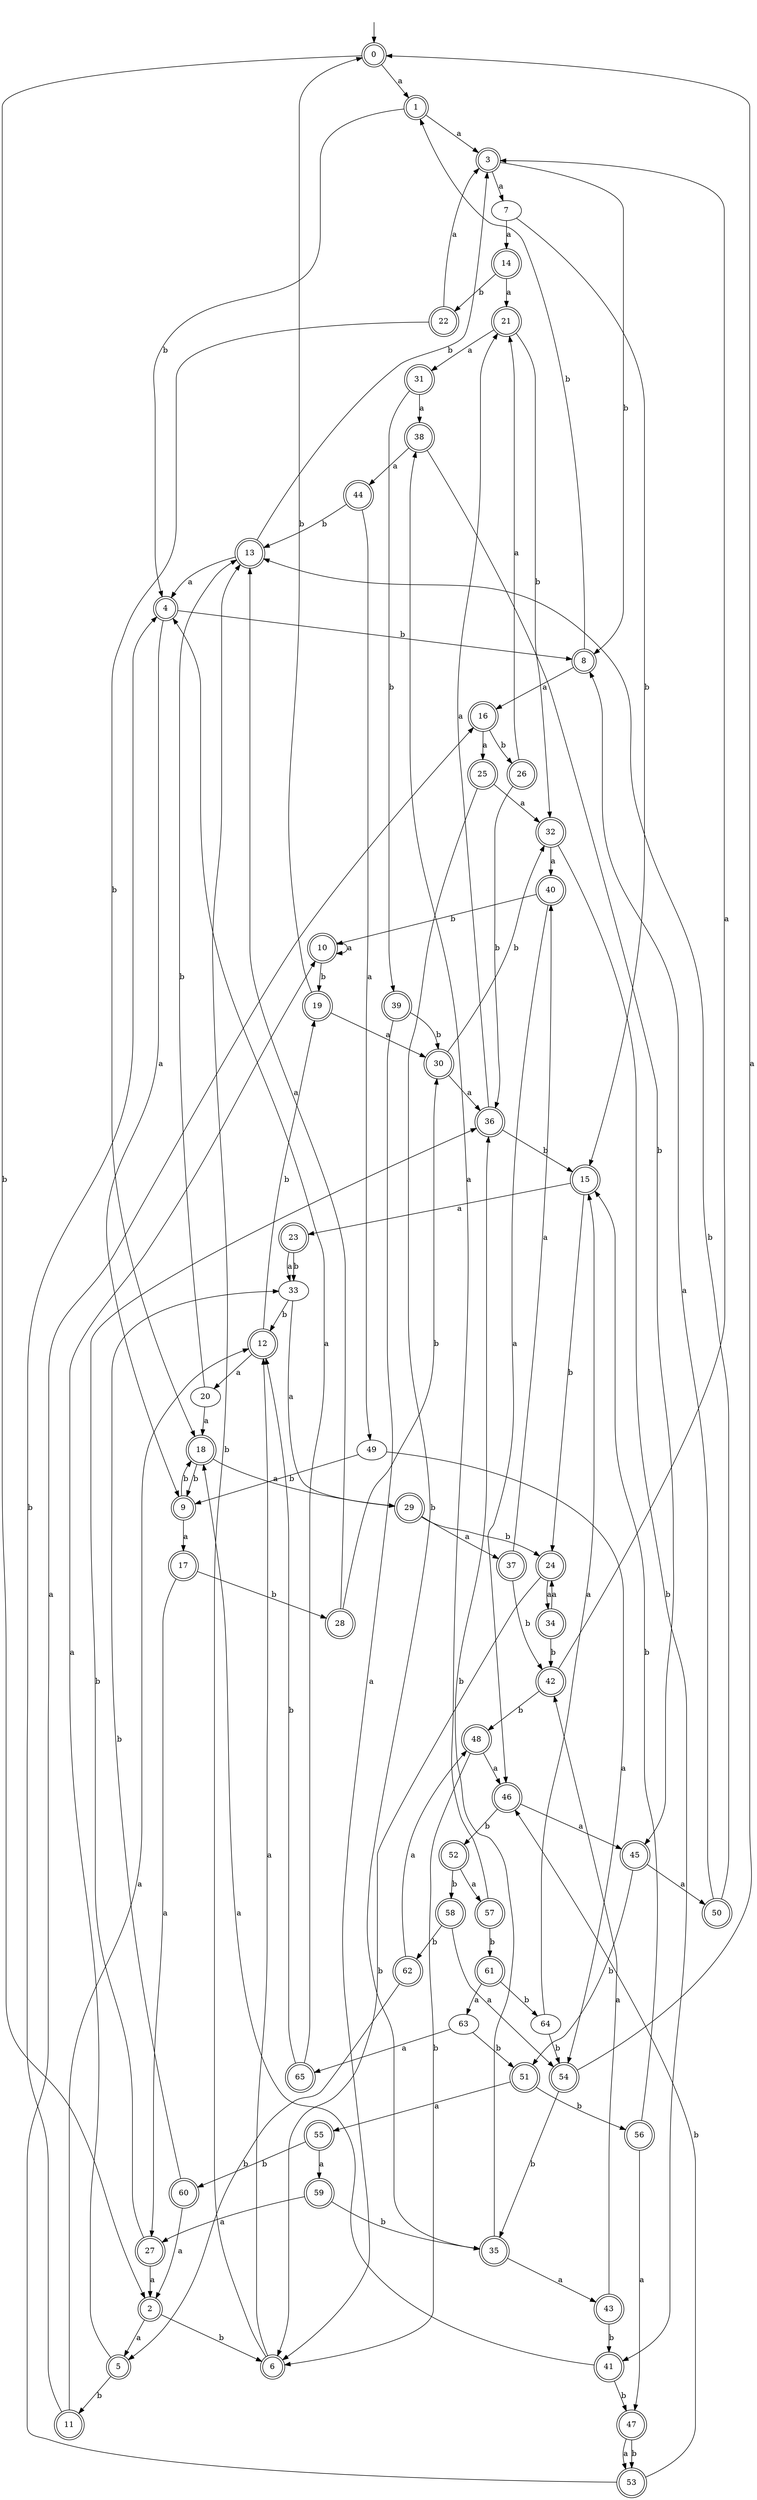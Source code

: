 digraph RandomDFA {
  __start0 [label="", shape=none];
  __start0 -> 0 [label=""];
  0 [shape=circle] [shape=doublecircle]
  0 -> 1 [label="a"]
  0 -> 2 [label="b"]
  1 [shape=doublecircle]
  1 -> 3 [label="a"]
  1 -> 4 [label="b"]
  2 [shape=doublecircle]
  2 -> 5 [label="a"]
  2 -> 6 [label="b"]
  3 [shape=doublecircle]
  3 -> 7 [label="a"]
  3 -> 8 [label="b"]
  4 [shape=doublecircle]
  4 -> 9 [label="a"]
  4 -> 8 [label="b"]
  5 [shape=doublecircle]
  5 -> 10 [label="a"]
  5 -> 11 [label="b"]
  6 [shape=doublecircle]
  6 -> 12 [label="a"]
  6 -> 13 [label="b"]
  7
  7 -> 14 [label="a"]
  7 -> 15 [label="b"]
  8 [shape=doublecircle]
  8 -> 16 [label="a"]
  8 -> 1 [label="b"]
  9 [shape=doublecircle]
  9 -> 17 [label="a"]
  9 -> 18 [label="b"]
  10 [shape=doublecircle]
  10 -> 10 [label="a"]
  10 -> 19 [label="b"]
  11 [shape=doublecircle]
  11 -> 12 [label="a"]
  11 -> 4 [label="b"]
  12 [shape=doublecircle]
  12 -> 20 [label="a"]
  12 -> 19 [label="b"]
  13 [shape=doublecircle]
  13 -> 4 [label="a"]
  13 -> 3 [label="b"]
  14 [shape=doublecircle]
  14 -> 21 [label="a"]
  14 -> 22 [label="b"]
  15 [shape=doublecircle]
  15 -> 23 [label="a"]
  15 -> 24 [label="b"]
  16 [shape=doublecircle]
  16 -> 25 [label="a"]
  16 -> 26 [label="b"]
  17 [shape=doublecircle]
  17 -> 27 [label="a"]
  17 -> 28 [label="b"]
  18 [shape=doublecircle]
  18 -> 29 [label="a"]
  18 -> 9 [label="b"]
  19 [shape=doublecircle]
  19 -> 30 [label="a"]
  19 -> 0 [label="b"]
  20
  20 -> 18 [label="a"]
  20 -> 13 [label="b"]
  21 [shape=doublecircle]
  21 -> 31 [label="a"]
  21 -> 32 [label="b"]
  22 [shape=doublecircle]
  22 -> 3 [label="a"]
  22 -> 18 [label="b"]
  23 [shape=doublecircle]
  23 -> 33 [label="a"]
  23 -> 33 [label="b"]
  24 [shape=doublecircle]
  24 -> 34 [label="a"]
  24 -> 6 [label="b"]
  25 [shape=doublecircle]
  25 -> 32 [label="a"]
  25 -> 35 [label="b"]
  26 [shape=doublecircle]
  26 -> 21 [label="a"]
  26 -> 36 [label="b"]
  27 [shape=doublecircle]
  27 -> 2 [label="a"]
  27 -> 36 [label="b"]
  28 [shape=doublecircle]
  28 -> 13 [label="a"]
  28 -> 30 [label="b"]
  29 [shape=doublecircle]
  29 -> 37 [label="a"]
  29 -> 24 [label="b"]
  30 [shape=doublecircle]
  30 -> 36 [label="a"]
  30 -> 32 [label="b"]
  31 [shape=doublecircle]
  31 -> 38 [label="a"]
  31 -> 39 [label="b"]
  32 [shape=doublecircle]
  32 -> 40 [label="a"]
  32 -> 41 [label="b"]
  33
  33 -> 29 [label="a"]
  33 -> 12 [label="b"]
  34 [shape=doublecircle]
  34 -> 24 [label="a"]
  34 -> 42 [label="b"]
  35 [shape=doublecircle]
  35 -> 43 [label="a"]
  35 -> 36 [label="b"]
  36 [shape=doublecircle]
  36 -> 21 [label="a"]
  36 -> 15 [label="b"]
  37 [shape=doublecircle]
  37 -> 40 [label="a"]
  37 -> 42 [label="b"]
  38 [shape=doublecircle]
  38 -> 44 [label="a"]
  38 -> 45 [label="b"]
  39 [shape=doublecircle]
  39 -> 6 [label="a"]
  39 -> 30 [label="b"]
  40 [shape=doublecircle]
  40 -> 46 [label="a"]
  40 -> 10 [label="b"]
  41 [shape=doublecircle]
  41 -> 18 [label="a"]
  41 -> 47 [label="b"]
  42 [shape=doublecircle]
  42 -> 3 [label="a"]
  42 -> 48 [label="b"]
  43 [shape=doublecircle]
  43 -> 42 [label="a"]
  43 -> 41 [label="b"]
  44 [shape=doublecircle]
  44 -> 49 [label="a"]
  44 -> 13 [label="b"]
  45 [shape=doublecircle]
  45 -> 50 [label="a"]
  45 -> 51 [label="b"]
  46 [shape=doublecircle]
  46 -> 45 [label="a"]
  46 -> 52 [label="b"]
  47 [shape=doublecircle]
  47 -> 53 [label="a"]
  47 -> 53 [label="b"]
  48 [shape=doublecircle]
  48 -> 46 [label="a"]
  48 -> 6 [label="b"]
  49
  49 -> 54 [label="a"]
  49 -> 9 [label="b"]
  50 [shape=doublecircle]
  50 -> 8 [label="a"]
  50 -> 13 [label="b"]
  51 [shape=doublecircle]
  51 -> 55 [label="a"]
  51 -> 56 [label="b"]
  52 [shape=doublecircle]
  52 -> 57 [label="a"]
  52 -> 58 [label="b"]
  53 [shape=doublecircle]
  53 -> 16 [label="a"]
  53 -> 46 [label="b"]
  54 [shape=doublecircle]
  54 -> 0 [label="a"]
  54 -> 35 [label="b"]
  55 [shape=doublecircle]
  55 -> 59 [label="a"]
  55 -> 60 [label="b"]
  56 [shape=doublecircle]
  56 -> 47 [label="a"]
  56 -> 15 [label="b"]
  57 [shape=doublecircle]
  57 -> 38 [label="a"]
  57 -> 61 [label="b"]
  58 [shape=doublecircle]
  58 -> 54 [label="a"]
  58 -> 62 [label="b"]
  59 [shape=doublecircle]
  59 -> 27 [label="a"]
  59 -> 35 [label="b"]
  60 [shape=doublecircle]
  60 -> 2 [label="a"]
  60 -> 33 [label="b"]
  61 [shape=doublecircle]
  61 -> 63 [label="a"]
  61 -> 64 [label="b"]
  62 [shape=doublecircle]
  62 -> 48 [label="a"]
  62 -> 5 [label="b"]
  63
  63 -> 65 [label="a"]
  63 -> 51 [label="b"]
  64
  64 -> 15 [label="a"]
  64 -> 54 [label="b"]
  65 [shape=doublecircle]
  65 -> 4 [label="a"]
  65 -> 12 [label="b"]
}
